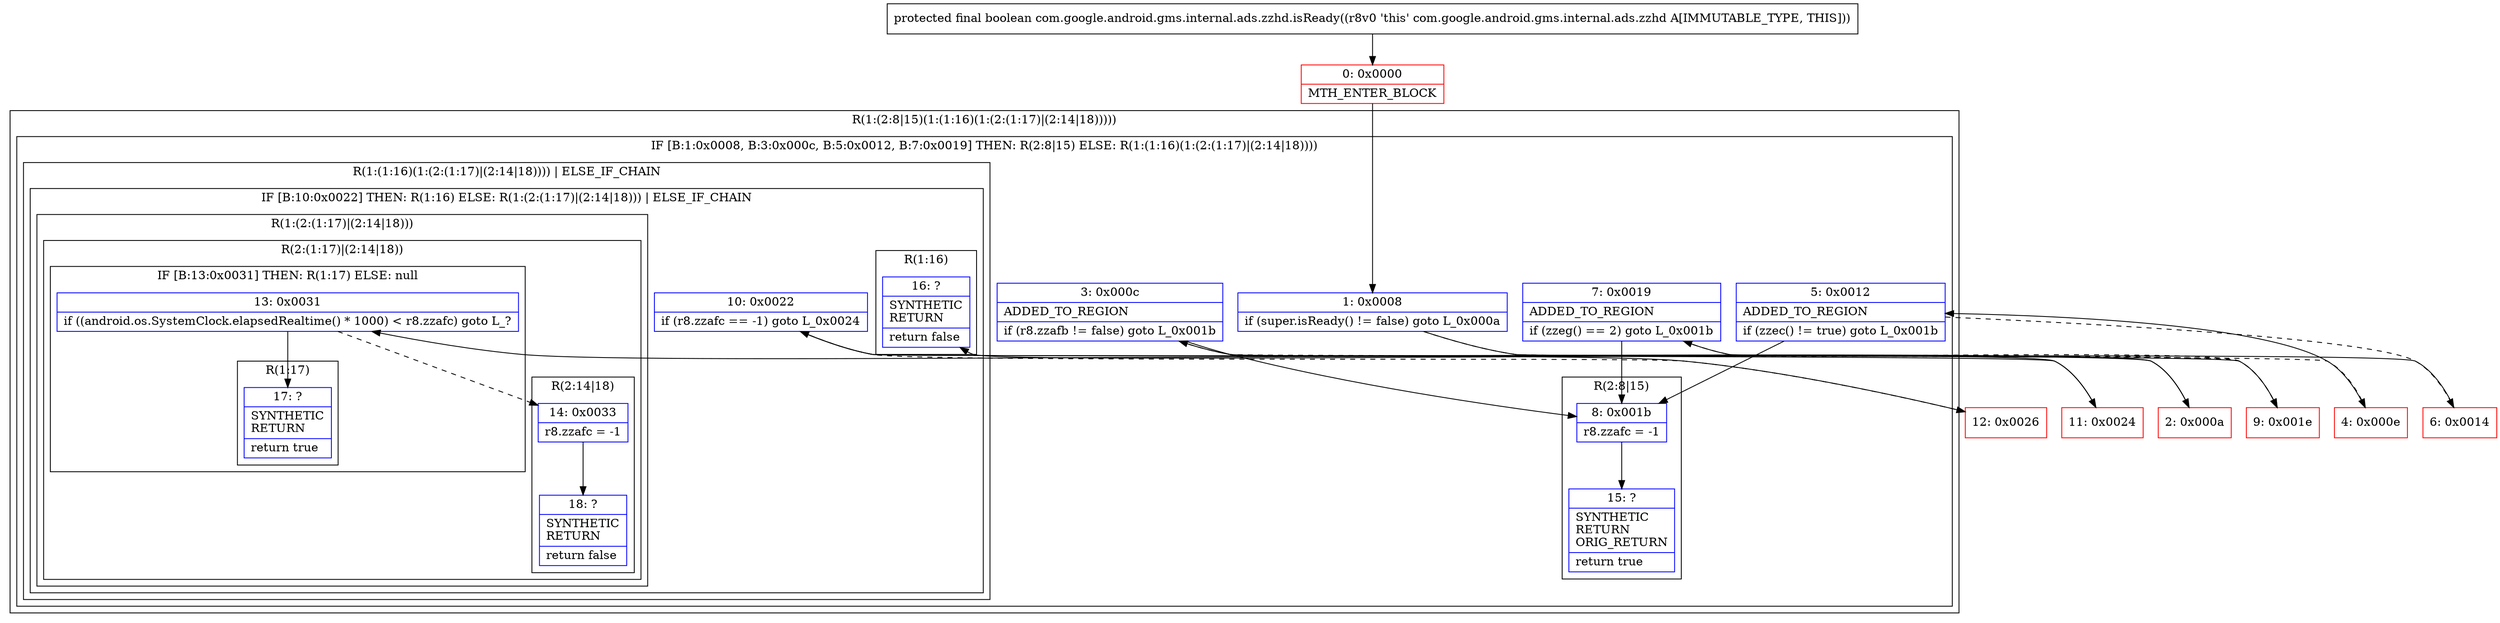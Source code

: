 digraph "CFG forcom.google.android.gms.internal.ads.zzhd.isReady()Z" {
subgraph cluster_Region_695514918 {
label = "R(1:(2:8|15)(1:(1:16)(1:(2:(1:17)|(2:14|18)))))";
node [shape=record,color=blue];
subgraph cluster_IfRegion_749344415 {
label = "IF [B:1:0x0008, B:3:0x000c, B:5:0x0012, B:7:0x0019] THEN: R(2:8|15) ELSE: R(1:(1:16)(1:(2:(1:17)|(2:14|18))))";
node [shape=record,color=blue];
Node_1 [shape=record,label="{1\:\ 0x0008|if (super.isReady() != false) goto L_0x000a\l}"];
Node_3 [shape=record,label="{3\:\ 0x000c|ADDED_TO_REGION\l|if (r8.zzafb != false) goto L_0x001b\l}"];
Node_5 [shape=record,label="{5\:\ 0x0012|ADDED_TO_REGION\l|if (zzec() != true) goto L_0x001b\l}"];
Node_7 [shape=record,label="{7\:\ 0x0019|ADDED_TO_REGION\l|if (zzeg() == 2) goto L_0x001b\l}"];
subgraph cluster_Region_80700037 {
label = "R(2:8|15)";
node [shape=record,color=blue];
Node_8 [shape=record,label="{8\:\ 0x001b|r8.zzafc = \-1\l}"];
Node_15 [shape=record,label="{15\:\ ?|SYNTHETIC\lRETURN\lORIG_RETURN\l|return true\l}"];
}
subgraph cluster_Region_1610596440 {
label = "R(1:(1:16)(1:(2:(1:17)|(2:14|18)))) | ELSE_IF_CHAIN\l";
node [shape=record,color=blue];
subgraph cluster_IfRegion_1404997894 {
label = "IF [B:10:0x0022] THEN: R(1:16) ELSE: R(1:(2:(1:17)|(2:14|18))) | ELSE_IF_CHAIN\l";
node [shape=record,color=blue];
Node_10 [shape=record,label="{10\:\ 0x0022|if (r8.zzafc == \-1) goto L_0x0024\l}"];
subgraph cluster_Region_794585856 {
label = "R(1:16)";
node [shape=record,color=blue];
Node_16 [shape=record,label="{16\:\ ?|SYNTHETIC\lRETURN\l|return false\l}"];
}
subgraph cluster_Region_1358491428 {
label = "R(1:(2:(1:17)|(2:14|18)))";
node [shape=record,color=blue];
subgraph cluster_Region_1898186851 {
label = "R(2:(1:17)|(2:14|18))";
node [shape=record,color=blue];
subgraph cluster_IfRegion_1454735840 {
label = "IF [B:13:0x0031] THEN: R(1:17) ELSE: null";
node [shape=record,color=blue];
Node_13 [shape=record,label="{13\:\ 0x0031|if ((android.os.SystemClock.elapsedRealtime() * 1000) \< r8.zzafc) goto L_?\l}"];
subgraph cluster_Region_452846685 {
label = "R(1:17)";
node [shape=record,color=blue];
Node_17 [shape=record,label="{17\:\ ?|SYNTHETIC\lRETURN\l|return true\l}"];
}
}
subgraph cluster_Region_225159657 {
label = "R(2:14|18)";
node [shape=record,color=blue];
Node_14 [shape=record,label="{14\:\ 0x0033|r8.zzafc = \-1\l}"];
Node_18 [shape=record,label="{18\:\ ?|SYNTHETIC\lRETURN\l|return false\l}"];
}
}
}
}
}
}
}
Node_0 [shape=record,color=red,label="{0\:\ 0x0000|MTH_ENTER_BLOCK\l}"];
Node_2 [shape=record,color=red,label="{2\:\ 0x000a}"];
Node_4 [shape=record,color=red,label="{4\:\ 0x000e}"];
Node_6 [shape=record,color=red,label="{6\:\ 0x0014}"];
Node_9 [shape=record,color=red,label="{9\:\ 0x001e}"];
Node_11 [shape=record,color=red,label="{11\:\ 0x0024}"];
Node_12 [shape=record,color=red,label="{12\:\ 0x0026}"];
MethodNode[shape=record,label="{protected final boolean com.google.android.gms.internal.ads.zzhd.isReady((r8v0 'this' com.google.android.gms.internal.ads.zzhd A[IMMUTABLE_TYPE, THIS])) }"];
MethodNode -> Node_0;
Node_1 -> Node_2;
Node_1 -> Node_9[style=dashed];
Node_3 -> Node_4[style=dashed];
Node_3 -> Node_8;
Node_5 -> Node_6[style=dashed];
Node_5 -> Node_8;
Node_7 -> Node_8;
Node_7 -> Node_9[style=dashed];
Node_8 -> Node_15;
Node_10 -> Node_11;
Node_10 -> Node_12[style=dashed];
Node_13 -> Node_14[style=dashed];
Node_13 -> Node_17;
Node_14 -> Node_18;
Node_0 -> Node_1;
Node_2 -> Node_3;
Node_4 -> Node_5;
Node_6 -> Node_7;
Node_9 -> Node_10;
Node_11 -> Node_16;
Node_12 -> Node_13;
}

